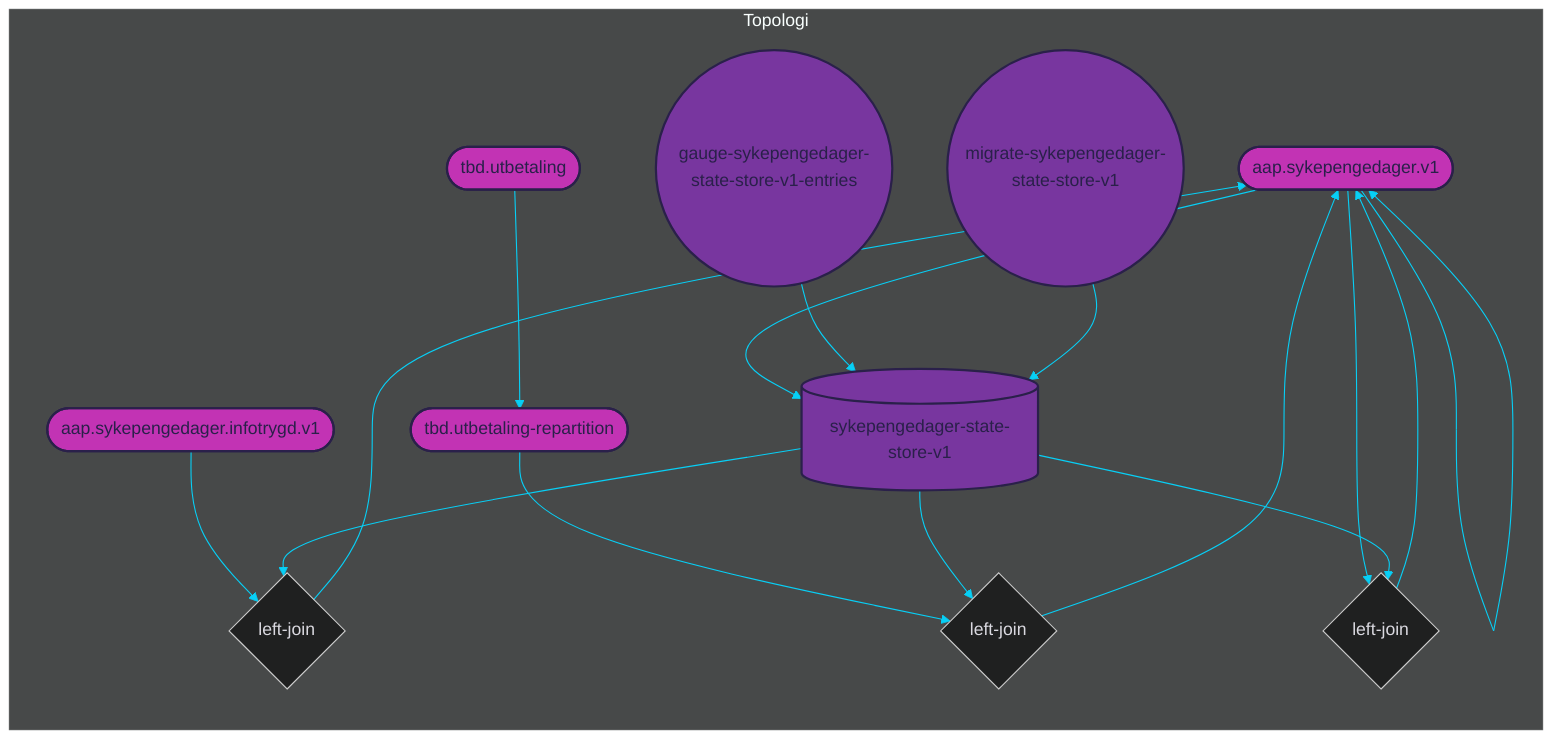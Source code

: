 %%{init: {'theme': 'dark', 'themeVariables': { 'primaryColor': '#07cff6', 'textColor': '#dad9e0', 'lineColor': '#07cff6'}}}%%

graph LR

subgraph Topologi
    %% TOPICS
    aap.sykepengedager.v1([aap.sykepengedager.v1])
	aap.sykepengedager.infotrygd.v1([aap.sykepengedager.infotrygd.v1])
	tbd.utbetaling-repartition([tbd.utbetaling-repartition])
	tbd.utbetaling([tbd.utbetaling])

    %% JOINS
    aap.sykepengedager.infotrygd.v1-left-join-aap.sykepengedager.v1{left-join}
	tbd.utbetaling-left-join-aap.sykepengedager.v1{left-join}
	aap.sykepengedager.v1-left-join-aap.sykepengedager.v1{left-join}

    %% STATE PROCESSORS
    
    
    %% STATE STORES
    sykepengedager-state-store-v1[(sykepengedager-state-store-v1)]
    
    %% DATABASES
    
    

    %% PROCESSOR API JOBS
    gauge-sykepengedager-state-store-v1-entries((gauge-sykepengedager-state-store-v1-entries))
	migrate-sykepengedager-state-store-v1((migrate-sykepengedager-state-store-v1))
    
    %% JOIN STREAMS
    aap.sykepengedager.infotrygd.v1 --> aap.sykepengedager.infotrygd.v1-left-join-aap.sykepengedager.v1
	sykepengedager-state-store-v1 --> aap.sykepengedager.infotrygd.v1-left-join-aap.sykepengedager.v1
	aap.sykepengedager.infotrygd.v1-left-join-aap.sykepengedager.v1 --> aap.sykepengedager.v1
	tbd.utbetaling-repartition --> tbd.utbetaling-left-join-aap.sykepengedager.v1
	sykepengedager-state-store-v1 --> tbd.utbetaling-left-join-aap.sykepengedager.v1
	tbd.utbetaling-left-join-aap.sykepengedager.v1 --> aap.sykepengedager.v1
	aap.sykepengedager.v1 --> aap.sykepengedager.v1-left-join-aap.sykepengedager.v1
	sykepengedager-state-store-v1 --> aap.sykepengedager.v1-left-join-aap.sykepengedager.v1
	aap.sykepengedager.v1-left-join-aap.sykepengedager.v1 --> aap.sykepengedager.v1

    %% TABLE STREAMS
    aap.sykepengedager.v1 --> sykepengedager-state-store-v1

    %% JOB STREAMS
    gauge-sykepengedager-state-store-v1-entries --> sykepengedager-state-store-v1
	migrate-sykepengedager-state-store-v1 --> sykepengedager-state-store-v1
    
    %% BRANCH STREAMS
    aap.sykepengedager.v1 --> aap.sykepengedager.v1

    %% REPARTITION STREAMS
    
    
    %% BASIC STREAMS
    tbd.utbetaling --> tbd.utbetaling-repartition
    
    %% CUSTOM PROCESS STREAMS
    
end

%% COLORS
%% light    #dad9e0
%% purple   #78369f
%% pink     #c233b4
%% dark     #2a204a
%% blue     #07cff6

%% STYLES
style aap.sykepengedager.v1 fill:#c233b4, stroke:#2a204a, stroke-width:2px, color:#2a204a
style aap.sykepengedager.infotrygd.v1 fill:#c233b4, stroke:#2a204a, stroke-width:2px, color:#2a204a
style tbd.utbetaling-repartition fill:#c233b4, stroke:#2a204a, stroke-width:2px, color:#2a204a
style tbd.utbetaling fill:#c233b4, stroke:#2a204a, stroke-width:2px, color:#2a204a
style sykepengedager-state-store-v1 fill:#78369f, stroke:#2a204a, stroke-width:2px, color:#2a204a
style gauge-sykepengedager-state-store-v1-entries fill:#78369f, stroke:#2a204a, stroke-width:2px, color:#2a204a
style migrate-sykepengedager-state-store-v1 fill:#78369f, stroke:#2a204a, stroke-width:2px, color:#2a204a
